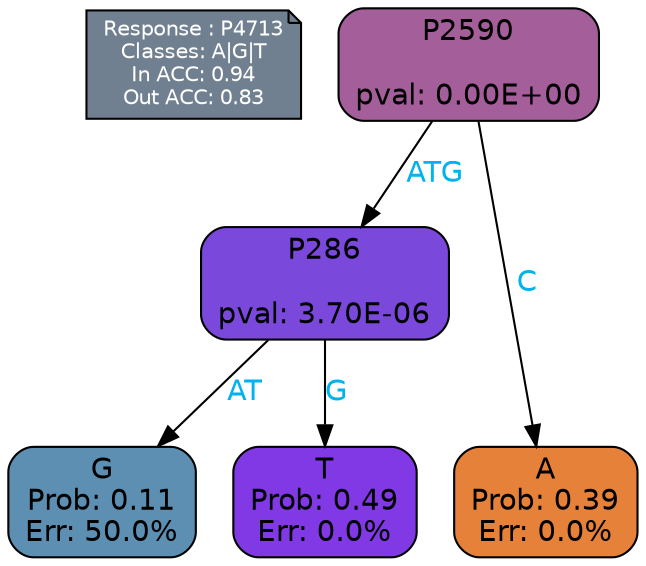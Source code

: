 digraph Tree {
node [shape=box, style="filled, rounded", color="black", fontname=helvetica] ;
graph [ranksep=equally, splines=polylines, bgcolor=transparent, dpi=600] ;
edge [fontname=helvetica] ;
LEGEND [label="Response : P4713
Classes: A|G|T
In ACC: 0.94
Out ACC: 0.83
",shape=note,align=left,style=filled,fillcolor="slategray",fontcolor="white",fontsize=10];1 [label="P2590

pval: 0.00E+00", fillcolor="#a45f9b"] ;
2 [label="P286

pval: 3.70E-06", fillcolor="#7a49db"] ;
3 [label="G
Prob: 0.11
Err: 50.0%", fillcolor="#5d8fb3"] ;
4 [label="T
Prob: 0.49
Err: 0.0%", fillcolor="#8139e5"] ;
5 [label="A
Prob: 0.39
Err: 0.0%", fillcolor="#e58139"] ;
1 -> 2 [label="ATG",fontcolor=deepskyblue2] ;
1 -> 5 [label="C",fontcolor=deepskyblue2] ;
2 -> 3 [label="AT",fontcolor=deepskyblue2] ;
2 -> 4 [label="G",fontcolor=deepskyblue2] ;
{rank = same; 3;4;5;}{rank = same; LEGEND;1;}}